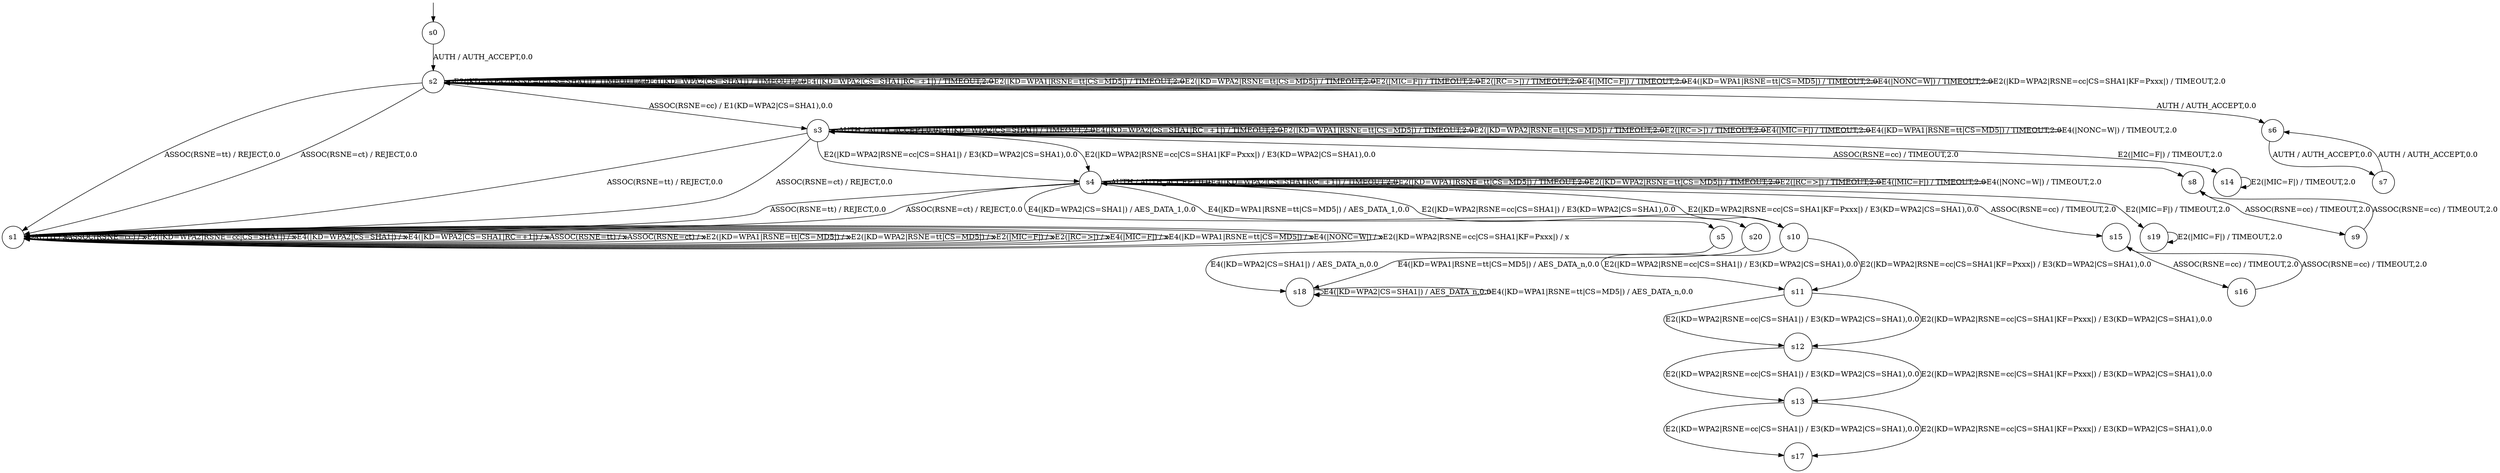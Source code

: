 digraph g {

	s0 [shape="circle" label="s0"];
	s1 [shape="circle" label="s1"];
	s2 [shape="circle" label="s2"];
	s3 [shape="circle" label="s3"];
	s4 [shape="circle" label="s4"];
	s5 [shape="circle" label="s5"];
	s6 [shape="circle" label="s6"];
	s7 [shape="circle" label="s7"];
	s8 [shape="circle" label="s8"];
	s9 [shape="circle" label="s9"];
	s10 [shape="circle" label="s10"];
	s11 [shape="circle" label="s11"];
	s12 [shape="circle" label="s12"];
	s13 [shape="circle" label="s13"];
	s14 [shape="circle" label="s14"];
	s15 [shape="circle" label="s15"];
	s16 [shape="circle" label="s16"];
	s17 [shape="circle" label="s17"];
	s18 [shape="circle" label="s18"];
	s19 [shape="circle" label="s19"];
	s20 [shape="circle" label="s20"];
	s0 -> s2 [label="AUTH / AUTH_ACCEPT,0.0"];
	s1 -> s1 [label="AUTH / x"];
	s1 -> s1 [label="ASSOC(RSNE=cc) / x"];
	s1 -> s1 [label="E2(|KD=WPA2|RSNE=cc|CS=SHA1|) / x"];
	s1 -> s1 [label="E4(|KD=WPA2|CS=SHA1|) / x"];
	s1 -> s1 [label="E4(|KD=WPA2|CS=SHA1|RC=+1|) / x"];
	s1 -> s1 [label="ASSOC(RSNE=tt) / x"];
	s1 -> s1 [label="ASSOC(RSNE=ct) / x"];
	s1 -> s1 [label="E2(|KD=WPA1|RSNE=tt|CS=MD5|) / x"];
	s1 -> s1 [label="E2(|KD=WPA2|RSNE=tt|CS=MD5|) / x"];
	s1 -> s1 [label="E2(|MIC=F|) / x"];
	s1 -> s1 [label="E2(|RC=>|) / x"];
	s1 -> s1 [label="E4(|MIC=F|) / x"];
	s1 -> s1 [label="E4(|KD=WPA1|RSNE=tt|CS=MD5|) / x"];
	s1 -> s1 [label="E4(|NONC=W|) / x"];
	s1 -> s1 [label="E2(|KD=WPA2|RSNE=cc|CS=SHA1|KF=Pxxx|) / x"];
	s2 -> s6 [label="AUTH / AUTH_ACCEPT,0.0"];
	s2 -> s3 [label="ASSOC(RSNE=cc) / E1(KD=WPA2|CS=SHA1),0.0"];
	s2 -> s2 [label="E2(|KD=WPA2|RSNE=cc|CS=SHA1|) / TIMEOUT,2.0"];
	s2 -> s2 [label="E4(|KD=WPA2|CS=SHA1|) / TIMEOUT,2.0"];
	s2 -> s2 [label="E4(|KD=WPA2|CS=SHA1|RC=+1|) / TIMEOUT,2.0"];
	s2 -> s1 [label="ASSOC(RSNE=tt) / REJECT,0.0"];
	s2 -> s1 [label="ASSOC(RSNE=ct) / REJECT,0.0"];
	s2 -> s2 [label="E2(|KD=WPA1|RSNE=tt|CS=MD5|) / TIMEOUT,2.0"];
	s2 -> s2 [label="E2(|KD=WPA2|RSNE=tt|CS=MD5|) / TIMEOUT,2.0"];
	s2 -> s2 [label="E2(|MIC=F|) / TIMEOUT,2.0"];
	s2 -> s2 [label="E2(|RC=>|) / TIMEOUT,2.0"];
	s2 -> s2 [label="E4(|MIC=F|) / TIMEOUT,2.0"];
	s2 -> s2 [label="E4(|KD=WPA1|RSNE=tt|CS=MD5|) / TIMEOUT,2.0"];
	s2 -> s2 [label="E4(|NONC=W|) / TIMEOUT,2.0"];
	s2 -> s2 [label="E2(|KD=WPA2|RSNE=cc|CS=SHA1|KF=Pxxx|) / TIMEOUT,2.0"];
	s3 -> s3 [label="AUTH / AUTH_ACCEPT,0.0"];
	s3 -> s8 [label="ASSOC(RSNE=cc) / TIMEOUT,2.0"];
	s3 -> s4 [label="E2(|KD=WPA2|RSNE=cc|CS=SHA1|) / E3(KD=WPA2|CS=SHA1),0.0"];
	s3 -> s3 [label="E4(|KD=WPA2|CS=SHA1|) / TIMEOUT,2.0"];
	s3 -> s3 [label="E4(|KD=WPA2|CS=SHA1|RC=+1|) / TIMEOUT,2.0"];
	s3 -> s1 [label="ASSOC(RSNE=tt) / REJECT,0.0"];
	s3 -> s1 [label="ASSOC(RSNE=ct) / REJECT,0.0"];
	s3 -> s3 [label="E2(|KD=WPA1|RSNE=tt|CS=MD5|) / TIMEOUT,2.0"];
	s3 -> s3 [label="E2(|KD=WPA2|RSNE=tt|CS=MD5|) / TIMEOUT,2.0"];
	s3 -> s14 [label="E2(|MIC=F|) / TIMEOUT,2.0"];
	s3 -> s3 [label="E2(|RC=>|) / TIMEOUT,2.0"];
	s3 -> s3 [label="E4(|MIC=F|) / TIMEOUT,2.0"];
	s3 -> s3 [label="E4(|KD=WPA1|RSNE=tt|CS=MD5|) / TIMEOUT,2.0"];
	s3 -> s3 [label="E4(|NONC=W|) / TIMEOUT,2.0"];
	s3 -> s4 [label="E2(|KD=WPA2|RSNE=cc|CS=SHA1|KF=Pxxx|) / E3(KD=WPA2|CS=SHA1),0.0"];
	s4 -> s4 [label="AUTH / AUTH_ACCEPT,0.0"];
	s4 -> s15 [label="ASSOC(RSNE=cc) / TIMEOUT,2.0"];
	s4 -> s10 [label="E2(|KD=WPA2|RSNE=cc|CS=SHA1|) / E3(KD=WPA2|CS=SHA1),0.0"];
	s4 -> s5 [label="E4(|KD=WPA2|CS=SHA1|) / AES_DATA_1,0.0"];
	s4 -> s4 [label="E4(|KD=WPA2|CS=SHA1|RC=+1|) / TIMEOUT,2.0"];
	s4 -> s1 [label="ASSOC(RSNE=tt) / REJECT,0.0"];
	s4 -> s1 [label="ASSOC(RSNE=ct) / REJECT,0.0"];
	s4 -> s4 [label="E2(|KD=WPA1|RSNE=tt|CS=MD5|) / TIMEOUT,2.0"];
	s4 -> s4 [label="E2(|KD=WPA2|RSNE=tt|CS=MD5|) / TIMEOUT,2.0"];
	s4 -> s19 [label="E2(|MIC=F|) / TIMEOUT,2.0"];
	s4 -> s4 [label="E2(|RC=>|) / TIMEOUT,2.0"];
	s4 -> s4 [label="E4(|MIC=F|) / TIMEOUT,2.0"];
	s4 -> s20 [label="E4(|KD=WPA1|RSNE=tt|CS=MD5|) / AES_DATA_1,0.0"];
	s4 -> s4 [label="E4(|NONC=W|) / TIMEOUT,2.0"];
	s4 -> s10 [label="E2(|KD=WPA2|RSNE=cc|CS=SHA1|KF=Pxxx|) / E3(KD=WPA2|CS=SHA1),0.0"];
	s5 -> s18 [label="E4(|KD=WPA2|CS=SHA1|) / AES_DATA_n,0.0"];
	s6 -> s7 [label="AUTH / AUTH_ACCEPT,0.0"];
	s7 -> s6 [label="AUTH / AUTH_ACCEPT,0.0"];
	s8 -> s9 [label="ASSOC(RSNE=cc) / TIMEOUT,2.0"];
	s9 -> s8 [label="ASSOC(RSNE=cc) / TIMEOUT,2.0"];
	s10 -> s11 [label="E2(|KD=WPA2|RSNE=cc|CS=SHA1|) / E3(KD=WPA2|CS=SHA1),0.0"];
	s10 -> s11 [label="E2(|KD=WPA2|RSNE=cc|CS=SHA1|KF=Pxxx|) / E3(KD=WPA2|CS=SHA1),0.0"];
	s11 -> s12 [label="E2(|KD=WPA2|RSNE=cc|CS=SHA1|) / E3(KD=WPA2|CS=SHA1),0.0"];
	s11 -> s12 [label="E2(|KD=WPA2|RSNE=cc|CS=SHA1|KF=Pxxx|) / E3(KD=WPA2|CS=SHA1),0.0"];
	s12 -> s13 [label="E2(|KD=WPA2|RSNE=cc|CS=SHA1|) / E3(KD=WPA2|CS=SHA1),0.0"];
	s12 -> s13 [label="E2(|KD=WPA2|RSNE=cc|CS=SHA1|KF=Pxxx|) / E3(KD=WPA2|CS=SHA1),0.0"];
	s13 -> s17 [label="E2(|KD=WPA2|RSNE=cc|CS=SHA1|) / E3(KD=WPA2|CS=SHA1),0.0"];
	s13 -> s17 [label="E2(|KD=WPA2|RSNE=cc|CS=SHA1|KF=Pxxx|) / E3(KD=WPA2|CS=SHA1),0.0"];
	s14 -> s14 [label="E2(|MIC=F|) / TIMEOUT,2.0"];
	s15 -> s16 [label="ASSOC(RSNE=cc) / TIMEOUT,2.0"];
	s16 -> s15 [label="ASSOC(RSNE=cc) / TIMEOUT,2.0"];
	s18 -> s18 [label="E4(|KD=WPA2|CS=SHA1|) / AES_DATA_n,0.0"];
	s18 -> s18 [label="E4(|KD=WPA1|RSNE=tt|CS=MD5|) / AES_DATA_n,0.0"];
	s19 -> s19 [label="E2(|MIC=F|) / TIMEOUT,2.0"];
	s20 -> s18 [label="E4(|KD=WPA1|RSNE=tt|CS=MD5|) / AES_DATA_n,0.0"];

__start0 [label="" shape="none" width="0" height="0"];
__start0 -> s0;

}
